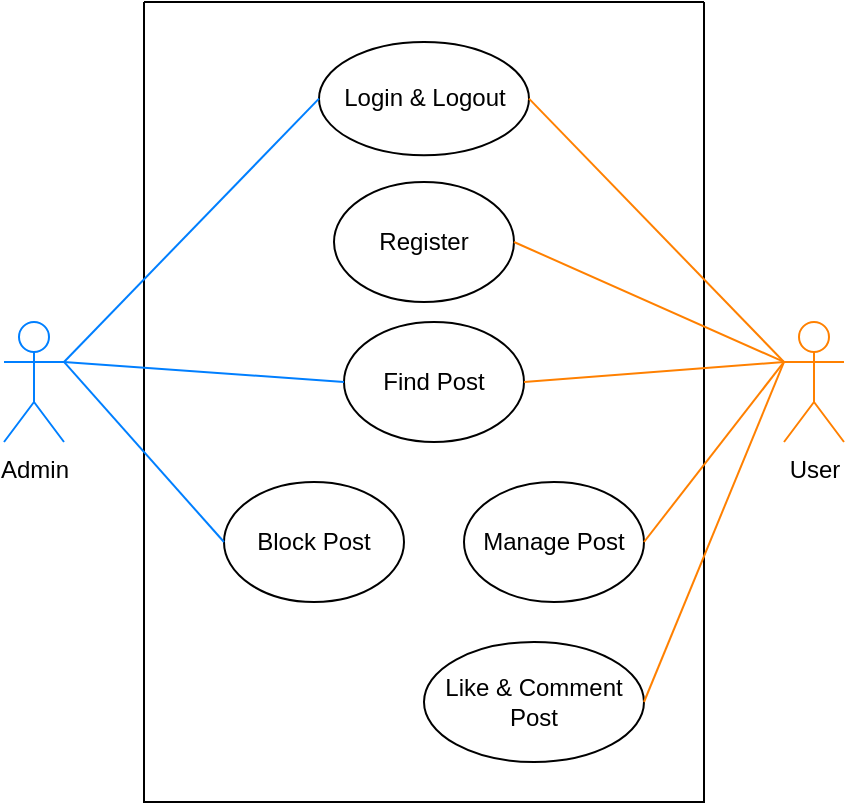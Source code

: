 <mxfile version="22.1.4" type="device">
  <diagram name="Page-1" id="C3JZ4musSIpVNXwGIuLZ">
    <mxGraphModel dx="1212" dy="614" grid="1" gridSize="10" guides="1" tooltips="1" connect="1" arrows="1" fold="1" page="1" pageScale="1" pageWidth="850" pageHeight="1100" math="0" shadow="0">
      <root>
        <mxCell id="0" />
        <mxCell id="1" parent="0" />
        <mxCell id="SMZDsfYTRyNXtcJhTuv2-1" value="" style="swimlane;startSize=0;" parent="1" vertex="1">
          <mxGeometry x="280" y="200" width="280" height="400" as="geometry">
            <mxRectangle x="320" y="220" width="50" height="40" as="alternateBounds" />
          </mxGeometry>
        </mxCell>
        <mxCell id="SMZDsfYTRyNXtcJhTuv2-4" value="Login &amp;amp; Logout" style="ellipse;whiteSpace=wrap;html=1;" parent="SMZDsfYTRyNXtcJhTuv2-1" vertex="1">
          <mxGeometry x="87.5" y="20" width="105" height="56.67" as="geometry" />
        </mxCell>
        <mxCell id="SMZDsfYTRyNXtcJhTuv2-9" value="Like &amp;amp; Comment Post" style="ellipse;whiteSpace=wrap;html=1;" parent="SMZDsfYTRyNXtcJhTuv2-1" vertex="1">
          <mxGeometry x="140" y="320" width="110" height="60" as="geometry" />
        </mxCell>
        <mxCell id="SMZDsfYTRyNXtcJhTuv2-10" value="Register" style="ellipse;whiteSpace=wrap;html=1;" parent="SMZDsfYTRyNXtcJhTuv2-1" vertex="1">
          <mxGeometry x="95" y="90" width="90" height="60" as="geometry" />
        </mxCell>
        <mxCell id="y0vzk2ABB9HIJrSODQGi-2" value="Manage Post" style="ellipse;whiteSpace=wrap;html=1;" parent="SMZDsfYTRyNXtcJhTuv2-1" vertex="1">
          <mxGeometry x="160" y="240" width="90" height="60" as="geometry" />
        </mxCell>
        <mxCell id="y0vzk2ABB9HIJrSODQGi-4" value="Find Post" style="ellipse;whiteSpace=wrap;html=1;" parent="SMZDsfYTRyNXtcJhTuv2-1" vertex="1">
          <mxGeometry x="100" y="160" width="90" height="60" as="geometry" />
        </mxCell>
        <mxCell id="gm9VatAXecg5LW0vgm8U-7" value="Block Post" style="ellipse;whiteSpace=wrap;html=1;" parent="SMZDsfYTRyNXtcJhTuv2-1" vertex="1">
          <mxGeometry x="40" y="240" width="90" height="60" as="geometry" />
        </mxCell>
        <mxCell id="SMZDsfYTRyNXtcJhTuv2-11" style="rounded=0;orthogonalLoop=1;jettySize=auto;html=1;exitX=1;exitY=0.333;exitDx=0;exitDy=0;exitPerimeter=0;entryX=0;entryY=0.5;entryDx=0;entryDy=0;endArrow=none;endFill=0;strokeColor=#007FFF;" parent="1" source="SMZDsfYTRyNXtcJhTuv2-2" target="SMZDsfYTRyNXtcJhTuv2-4" edge="1">
          <mxGeometry relative="1" as="geometry" />
        </mxCell>
        <mxCell id="SMZDsfYTRyNXtcJhTuv2-12" style="rounded=0;orthogonalLoop=1;jettySize=auto;html=1;exitX=1;exitY=0.333;exitDx=0;exitDy=0;exitPerimeter=0;entryX=0;entryY=0.5;entryDx=0;entryDy=0;endArrow=none;endFill=0;strokeColor=#007FFF;" parent="1" source="SMZDsfYTRyNXtcJhTuv2-2" target="y0vzk2ABB9HIJrSODQGi-4" edge="1">
          <mxGeometry relative="1" as="geometry">
            <mxPoint x="310" y="355.0" as="targetPoint" />
          </mxGeometry>
        </mxCell>
        <mxCell id="SMZDsfYTRyNXtcJhTuv2-2" value="Admin" style="shape=umlActor;verticalLabelPosition=bottom;verticalAlign=top;html=1;outlineConnect=0;strokeColor=#007FFF;" parent="1" vertex="1">
          <mxGeometry x="210" y="360" width="30" height="60" as="geometry" />
        </mxCell>
        <mxCell id="SMZDsfYTRyNXtcJhTuv2-15" style="edgeStyle=none;rounded=0;orthogonalLoop=1;jettySize=auto;html=1;exitX=0;exitY=0.333;exitDx=0;exitDy=0;exitPerimeter=0;entryX=1;entryY=0.5;entryDx=0;entryDy=0;endArrow=none;endFill=0;strokeColor=#FF8000;" parent="1" source="SMZDsfYTRyNXtcJhTuv2-3" target="SMZDsfYTRyNXtcJhTuv2-4" edge="1">
          <mxGeometry relative="1" as="geometry" />
        </mxCell>
        <mxCell id="y0vzk2ABB9HIJrSODQGi-6" style="edgeStyle=none;rounded=0;orthogonalLoop=1;jettySize=auto;html=1;exitX=0;exitY=0.333;exitDx=0;exitDy=0;exitPerimeter=0;entryX=1;entryY=0.5;entryDx=0;entryDy=0;strokeColor=#FF8000;endArrow=none;endFill=0;" parent="1" source="SMZDsfYTRyNXtcJhTuv2-3" target="SMZDsfYTRyNXtcJhTuv2-10" edge="1">
          <mxGeometry relative="1" as="geometry" />
        </mxCell>
        <mxCell id="y0vzk2ABB9HIJrSODQGi-7" style="edgeStyle=none;rounded=0;orthogonalLoop=1;jettySize=auto;html=1;exitX=0;exitY=0.333;exitDx=0;exitDy=0;exitPerimeter=0;entryX=1;entryY=0.5;entryDx=0;entryDy=0;strokeColor=#FF8000;endArrow=none;endFill=0;" parent="1" source="SMZDsfYTRyNXtcJhTuv2-3" target="y0vzk2ABB9HIJrSODQGi-2" edge="1">
          <mxGeometry relative="1" as="geometry" />
        </mxCell>
        <mxCell id="y0vzk2ABB9HIJrSODQGi-8" style="edgeStyle=none;rounded=0;orthogonalLoop=1;jettySize=auto;html=1;exitX=0;exitY=0.333;exitDx=0;exitDy=0;exitPerimeter=0;entryX=1;entryY=0.5;entryDx=0;entryDy=0;strokeColor=#FF8000;endArrow=none;endFill=0;" parent="1" source="SMZDsfYTRyNXtcJhTuv2-3" target="SMZDsfYTRyNXtcJhTuv2-9" edge="1">
          <mxGeometry relative="1" as="geometry" />
        </mxCell>
        <mxCell id="SMZDsfYTRyNXtcJhTuv2-3" value="User" style="shape=umlActor;verticalLabelPosition=bottom;verticalAlign=top;html=1;outlineConnect=0;strokeColor=#FF8000;" parent="1" vertex="1">
          <mxGeometry x="600" y="360" width="30" height="60" as="geometry" />
        </mxCell>
        <mxCell id="gm9VatAXecg5LW0vgm8U-4" style="edgeStyle=none;rounded=0;orthogonalLoop=1;jettySize=auto;html=1;exitX=0;exitY=0.333;exitDx=0;exitDy=0;exitPerimeter=0;entryX=1;entryY=0.5;entryDx=0;entryDy=0;strokeColor=#FF8000;endArrow=none;endFill=0;" parent="1" source="SMZDsfYTRyNXtcJhTuv2-3" target="y0vzk2ABB9HIJrSODQGi-4" edge="1">
          <mxGeometry relative="1" as="geometry">
            <mxPoint x="610" y="390" as="sourcePoint" />
            <mxPoint x="535" y="540" as="targetPoint" />
          </mxGeometry>
        </mxCell>
        <mxCell id="gm9VatAXecg5LW0vgm8U-8" style="rounded=0;orthogonalLoop=1;jettySize=auto;html=1;exitX=1;exitY=0.333;exitDx=0;exitDy=0;exitPerimeter=0;entryX=0;entryY=0.5;entryDx=0;entryDy=0;endArrow=none;endFill=0;strokeColor=#007FFF;" parent="1" source="SMZDsfYTRyNXtcJhTuv2-2" target="gm9VatAXecg5LW0vgm8U-7" edge="1">
          <mxGeometry relative="1" as="geometry">
            <mxPoint x="250" y="390" as="sourcePoint" />
            <mxPoint x="320" y="365" as="targetPoint" />
          </mxGeometry>
        </mxCell>
      </root>
    </mxGraphModel>
  </diagram>
</mxfile>
